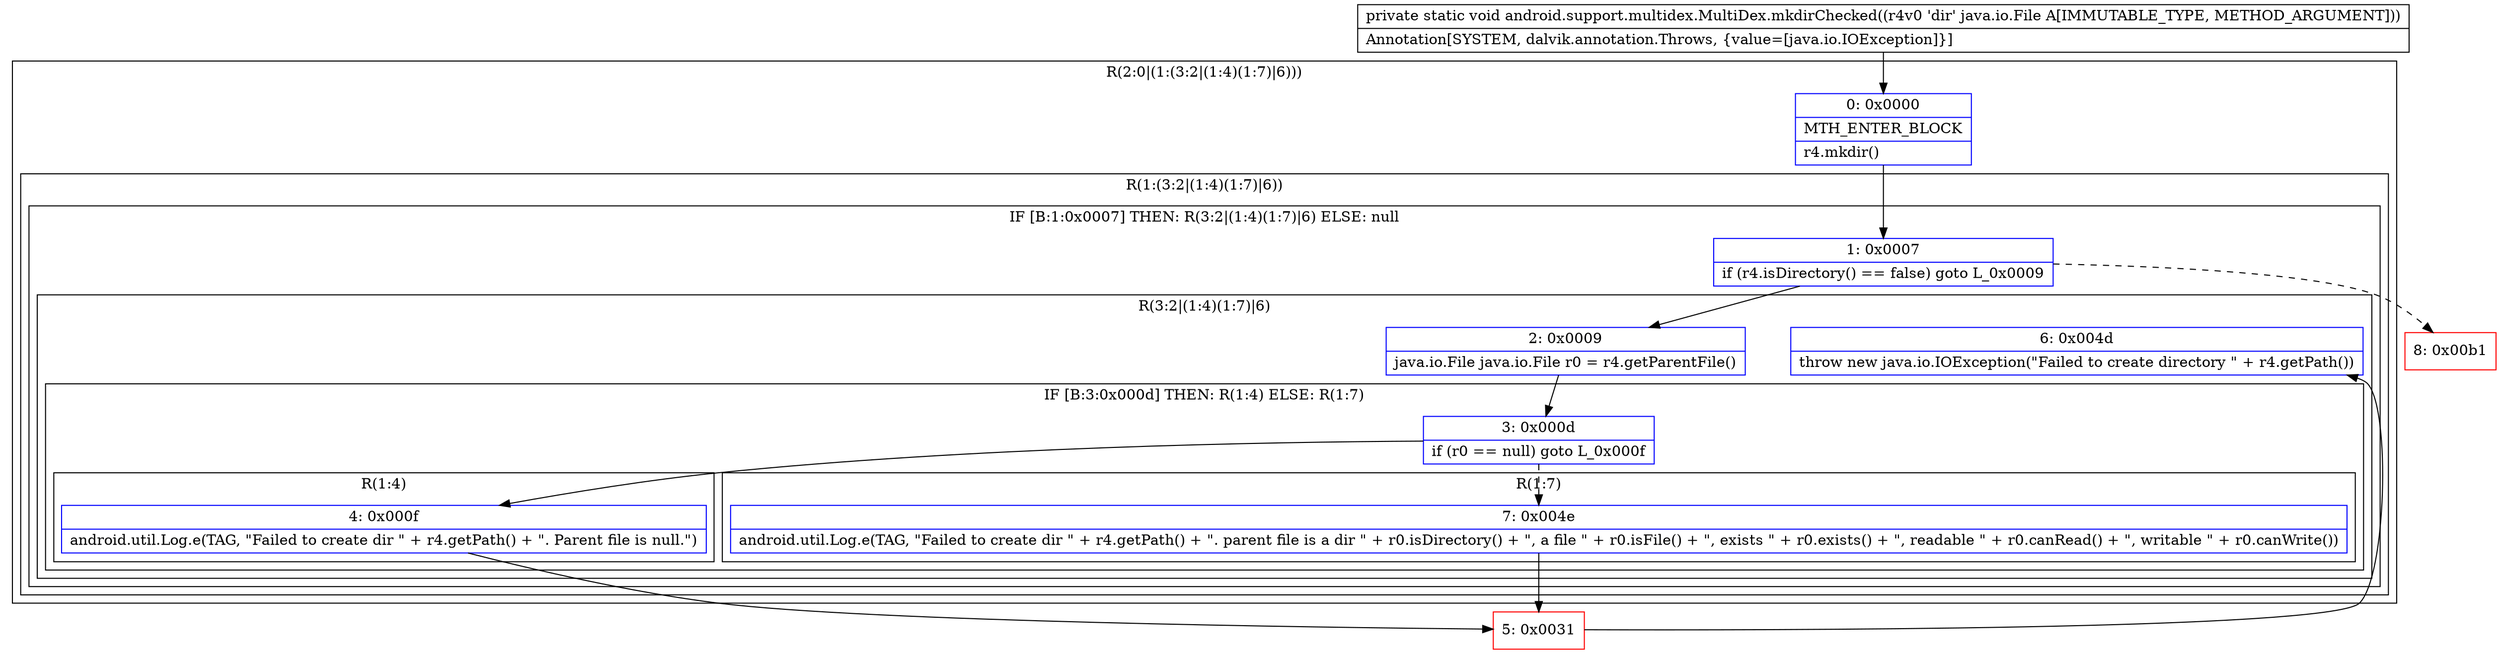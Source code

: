 digraph "CFG forandroid.support.multidex.MultiDex.mkdirChecked(Ljava\/io\/File;)V" {
subgraph cluster_Region_1840999554 {
label = "R(2:0|(1:(3:2|(1:4)(1:7)|6)))";
node [shape=record,color=blue];
Node_0 [shape=record,label="{0\:\ 0x0000|MTH_ENTER_BLOCK\l|r4.mkdir()\l}"];
subgraph cluster_Region_951763157 {
label = "R(1:(3:2|(1:4)(1:7)|6))";
node [shape=record,color=blue];
subgraph cluster_IfRegion_1137480692 {
label = "IF [B:1:0x0007] THEN: R(3:2|(1:4)(1:7)|6) ELSE: null";
node [shape=record,color=blue];
Node_1 [shape=record,label="{1\:\ 0x0007|if (r4.isDirectory() == false) goto L_0x0009\l}"];
subgraph cluster_Region_443263126 {
label = "R(3:2|(1:4)(1:7)|6)";
node [shape=record,color=blue];
Node_2 [shape=record,label="{2\:\ 0x0009|java.io.File java.io.File r0 = r4.getParentFile()\l}"];
subgraph cluster_IfRegion_923910330 {
label = "IF [B:3:0x000d] THEN: R(1:4) ELSE: R(1:7)";
node [shape=record,color=blue];
Node_3 [shape=record,label="{3\:\ 0x000d|if (r0 == null) goto L_0x000f\l}"];
subgraph cluster_Region_1838277691 {
label = "R(1:4)";
node [shape=record,color=blue];
Node_4 [shape=record,label="{4\:\ 0x000f|android.util.Log.e(TAG, \"Failed to create dir \" + r4.getPath() + \". Parent file is null.\")\l}"];
}
subgraph cluster_Region_125419645 {
label = "R(1:7)";
node [shape=record,color=blue];
Node_7 [shape=record,label="{7\:\ 0x004e|android.util.Log.e(TAG, \"Failed to create dir \" + r4.getPath() + \". parent file is a dir \" + r0.isDirectory() + \", a file \" + r0.isFile() + \", exists \" + r0.exists() + \", readable \" + r0.canRead() + \", writable \" + r0.canWrite())\l}"];
}
}
Node_6 [shape=record,label="{6\:\ 0x004d|throw new java.io.IOException(\"Failed to create directory \" + r4.getPath())\l}"];
}
}
}
}
Node_5 [shape=record,color=red,label="{5\:\ 0x0031}"];
Node_8 [shape=record,color=red,label="{8\:\ 0x00b1}"];
MethodNode[shape=record,label="{private static void android.support.multidex.MultiDex.mkdirChecked((r4v0 'dir' java.io.File A[IMMUTABLE_TYPE, METHOD_ARGUMENT]))  | Annotation[SYSTEM, dalvik.annotation.Throws, \{value=[java.io.IOException]\}]\l}"];
MethodNode -> Node_0;
Node_0 -> Node_1;
Node_1 -> Node_2;
Node_1 -> Node_8[style=dashed];
Node_2 -> Node_3;
Node_3 -> Node_4;
Node_3 -> Node_7[style=dashed];
Node_4 -> Node_5;
Node_7 -> Node_5;
Node_5 -> Node_6;
}

